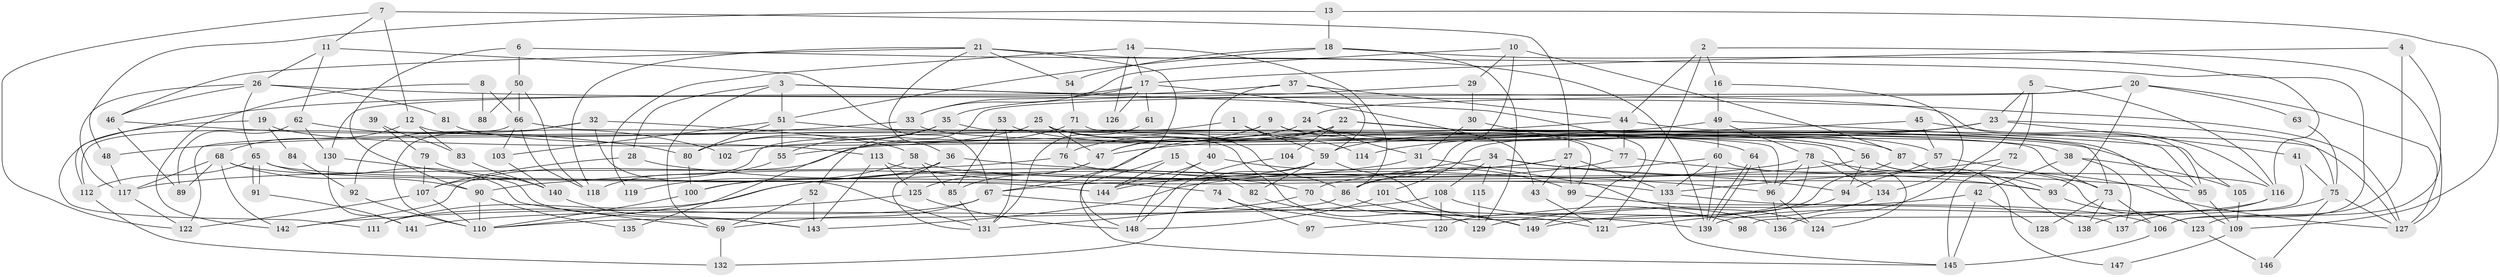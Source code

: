 // Generated by graph-tools (version 1.1) at 2025/15/03/09/25 04:15:09]
// undirected, 149 vertices, 298 edges
graph export_dot {
graph [start="1"]
  node [color=gray90,style=filled];
  1;
  2;
  3;
  4;
  5;
  6;
  7;
  8;
  9;
  10;
  11;
  12;
  13;
  14;
  15;
  16;
  17;
  18;
  19;
  20;
  21;
  22;
  23;
  24;
  25;
  26;
  27;
  28;
  29;
  30;
  31;
  32;
  33;
  34;
  35;
  36;
  37;
  38;
  39;
  40;
  41;
  42;
  43;
  44;
  45;
  46;
  47;
  48;
  49;
  50;
  51;
  52;
  53;
  54;
  55;
  56;
  57;
  58;
  59;
  60;
  61;
  62;
  63;
  64;
  65;
  66;
  67;
  68;
  69;
  70;
  71;
  72;
  73;
  74;
  75;
  76;
  77;
  78;
  79;
  80;
  81;
  82;
  83;
  84;
  85;
  86;
  87;
  88;
  89;
  90;
  91;
  92;
  93;
  94;
  95;
  96;
  97;
  98;
  99;
  100;
  101;
  102;
  103;
  104;
  105;
  106;
  107;
  108;
  109;
  110;
  111;
  112;
  113;
  114;
  115;
  116;
  117;
  118;
  119;
  120;
  121;
  122;
  123;
  124;
  125;
  126;
  127;
  128;
  129;
  130;
  131;
  132;
  133;
  134;
  135;
  136;
  137;
  138;
  139;
  140;
  141;
  142;
  143;
  144;
  145;
  146;
  147;
  148;
  149;
  1 -- 59;
  1 -- 107;
  1 -- 114;
  2 -- 127;
  2 -- 44;
  2 -- 16;
  2 -- 121;
  3 -- 149;
  3 -- 69;
  3 -- 28;
  3 -- 51;
  3 -- 95;
  4 -- 106;
  4 -- 17;
  4 -- 123;
  5 -- 72;
  5 -- 116;
  5 -- 23;
  5 -- 136;
  6 -- 90;
  6 -- 116;
  6 -- 50;
  7 -- 122;
  7 -- 27;
  7 -- 11;
  7 -- 12;
  8 -- 66;
  8 -- 142;
  8 -- 88;
  9 -- 47;
  9 -- 87;
  9 -- 99;
  9 -- 122;
  10 -- 33;
  10 -- 29;
  10 -- 86;
  10 -- 87;
  11 -- 67;
  11 -- 26;
  11 -- 62;
  12 -- 129;
  12 -- 68;
  12 -- 83;
  13 -- 109;
  13 -- 18;
  13 -- 48;
  14 -- 86;
  14 -- 17;
  14 -- 119;
  14 -- 126;
  15 -- 144;
  15 -- 145;
  15 -- 82;
  16 -- 49;
  16 -- 134;
  17 -- 130;
  17 -- 33;
  17 -- 43;
  17 -- 61;
  17 -- 126;
  18 -- 54;
  18 -- 51;
  18 -- 106;
  18 -- 129;
  19 -- 95;
  19 -- 111;
  19 -- 84;
  20 -- 24;
  20 -- 127;
  20 -- 52;
  20 -- 63;
  20 -- 93;
  21 -- 36;
  21 -- 139;
  21 -- 46;
  21 -- 54;
  21 -- 118;
  21 -- 148;
  22 -- 73;
  22 -- 47;
  22 -- 56;
  22 -- 76;
  22 -- 104;
  22 -- 109;
  22 -- 142;
  23 -- 59;
  23 -- 41;
  23 -- 75;
  23 -- 101;
  23 -- 114;
  24 -- 31;
  24 -- 57;
  24 -- 102;
  25 -- 86;
  25 -- 80;
  25 -- 47;
  25 -- 64;
  26 -- 117;
  26 -- 46;
  26 -- 65;
  26 -- 81;
  26 -- 127;
  27 -- 43;
  27 -- 99;
  27 -- 90;
  27 -- 111;
  27 -- 133;
  28 -- 70;
  28 -- 107;
  29 -- 35;
  29 -- 30;
  30 -- 77;
  30 -- 31;
  31 -- 124;
  31 -- 110;
  32 -- 110;
  32 -- 131;
  32 -- 58;
  32 -- 92;
  33 -- 48;
  33 -- 38;
  34 -- 95;
  34 -- 94;
  34 -- 70;
  34 -- 108;
  34 -- 115;
  35 -- 55;
  35 -- 80;
  35 -- 124;
  36 -- 100;
  36 -- 96;
  36 -- 131;
  37 -- 59;
  37 -- 112;
  37 -- 40;
  37 -- 44;
  38 -- 42;
  38 -- 105;
  38 -- 137;
  39 -- 83;
  39 -- 79;
  40 -- 148;
  40 -- 99;
  40 -- 144;
  41 -- 75;
  41 -- 98;
  42 -- 145;
  42 -- 129;
  42 -- 128;
  43 -- 121;
  44 -- 77;
  44 -- 67;
  44 -- 95;
  45 -- 47;
  45 -- 116;
  45 -- 57;
  46 -- 80;
  46 -- 89;
  47 -- 125;
  47 -- 85;
  48 -- 117;
  49 -- 60;
  49 -- 55;
  49 -- 78;
  49 -- 105;
  50 -- 118;
  50 -- 66;
  50 -- 88;
  51 -- 73;
  51 -- 55;
  51 -- 80;
  51 -- 103;
  52 -- 143;
  52 -- 69;
  53 -- 56;
  53 -- 131;
  53 -- 85;
  54 -- 71;
  55 -- 118;
  56 -- 67;
  56 -- 94;
  56 -- 138;
  56 -- 147;
  57 -- 94;
  57 -- 73;
  58 -- 85;
  58 -- 93;
  58 -- 119;
  59 -- 100;
  59 -- 132;
  59 -- 82;
  59 -- 121;
  60 -- 139;
  60 -- 123;
  60 -- 86;
  60 -- 133;
  61 -- 131;
  62 -- 89;
  62 -- 102;
  62 -- 130;
  63 -- 75;
  64 -- 139;
  64 -- 139;
  64 -- 96;
  65 -- 91;
  65 -- 91;
  65 -- 69;
  65 -- 112;
  65 -- 144;
  66 -- 96;
  66 -- 103;
  66 -- 112;
  66 -- 118;
  67 -- 69;
  67 -- 111;
  67 -- 139;
  68 -- 90;
  68 -- 74;
  68 -- 89;
  68 -- 117;
  68 -- 142;
  69 -- 132;
  70 -- 131;
  70 -- 149;
  71 -- 76;
  71 -- 127;
  71 -- 135;
  72 -- 133;
  72 -- 145;
  73 -- 106;
  73 -- 128;
  73 -- 138;
  74 -- 120;
  74 -- 97;
  75 -- 137;
  75 -- 127;
  75 -- 146;
  76 -- 116;
  76 -- 117;
  77 -- 93;
  77 -- 144;
  78 -- 127;
  78 -- 96;
  78 -- 97;
  78 -- 134;
  78 -- 143;
  79 -- 140;
  79 -- 107;
  80 -- 100;
  81 -- 113;
  82 -- 129;
  83 -- 140;
  84 -- 92;
  85 -- 131;
  86 -- 98;
  86 -- 110;
  87 -- 93;
  87 -- 120;
  90 -- 110;
  90 -- 135;
  91 -- 141;
  92 -- 110;
  93 -- 123;
  94 -- 121;
  95 -- 109;
  96 -- 124;
  96 -- 136;
  99 -- 106;
  100 -- 110;
  101 -- 149;
  101 -- 148;
  103 -- 140;
  104 -- 148;
  105 -- 109;
  106 -- 145;
  107 -- 122;
  107 -- 110;
  108 -- 136;
  108 -- 120;
  108 -- 141;
  109 -- 147;
  112 -- 132;
  113 -- 133;
  113 -- 125;
  113 -- 143;
  115 -- 129;
  116 -- 139;
  116 -- 138;
  117 -- 122;
  123 -- 146;
  125 -- 142;
  125 -- 148;
  130 -- 143;
  130 -- 141;
  133 -- 137;
  133 -- 145;
  134 -- 149;
  140 -- 143;
}
